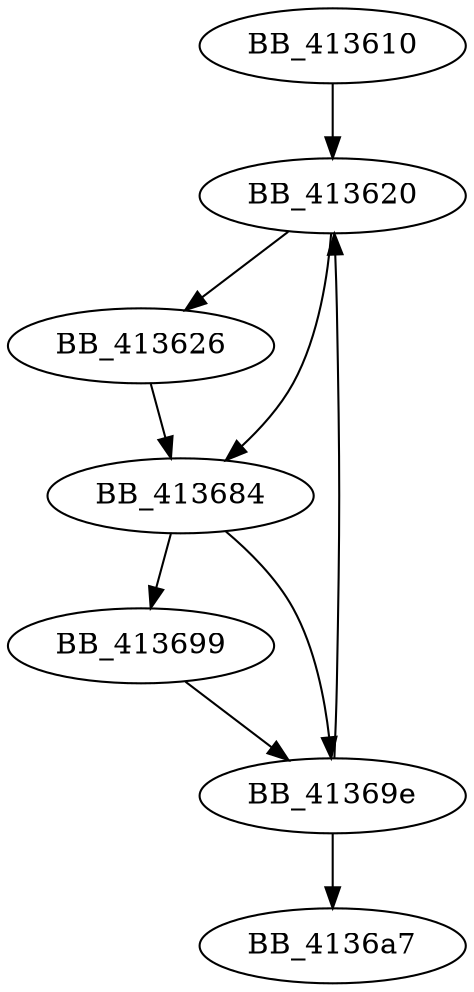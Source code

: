 DiGraph sub_413610{
BB_413610->BB_413620
BB_413620->BB_413626
BB_413620->BB_413684
BB_413626->BB_413684
BB_413684->BB_413699
BB_413684->BB_41369e
BB_413699->BB_41369e
BB_41369e->BB_413620
BB_41369e->BB_4136a7
}
